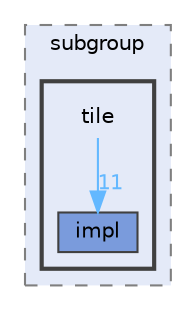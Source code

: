 digraph "include/subgroup/tile"
{
 // LATEX_PDF_SIZE
  bgcolor="transparent";
  edge [fontname=Helvetica,fontsize=10,labelfontname=Helvetica,labelfontsize=10];
  node [fontname=Helvetica,fontsize=10,shape=box,height=0.2,width=0.4];
  compound=true
  subgraph clusterdir_4491ffced1a1e2c00bbd5b97a6d251d5 {
    graph [ bgcolor="#e4eaf8", pencolor="grey50", label="subgroup", fontname=Helvetica,fontsize=10 style="filled,dashed", URL="dir_4491ffced1a1e2c00bbd5b97a6d251d5.html",tooltip=""]
  subgraph clusterdir_e816c50244db08630be3ec9c90add874 {
    graph [ bgcolor="#e4eaf8", pencolor="grey25", label="", fontname=Helvetica,fontsize=10 style="filled,bold", URL="dir_e816c50244db08630be3ec9c90add874.html",tooltip=""]
    dir_e816c50244db08630be3ec9c90add874 [shape=plaintext, label="tile"];
  dir_e99b40808c72de906d8df043ed3227fb [label="impl", fillcolor="#7a9bdc", color="grey25", style="filled", URL="dir_e99b40808c72de906d8df043ed3227fb.html",tooltip=""];
  }
  }
  dir_e816c50244db08630be3ec9c90add874->dir_e99b40808c72de906d8df043ed3227fb [headlabel="11", labeldistance=1.5 headhref="dir_000044_000032.html" color="steelblue1" fontcolor="steelblue1"];
}
